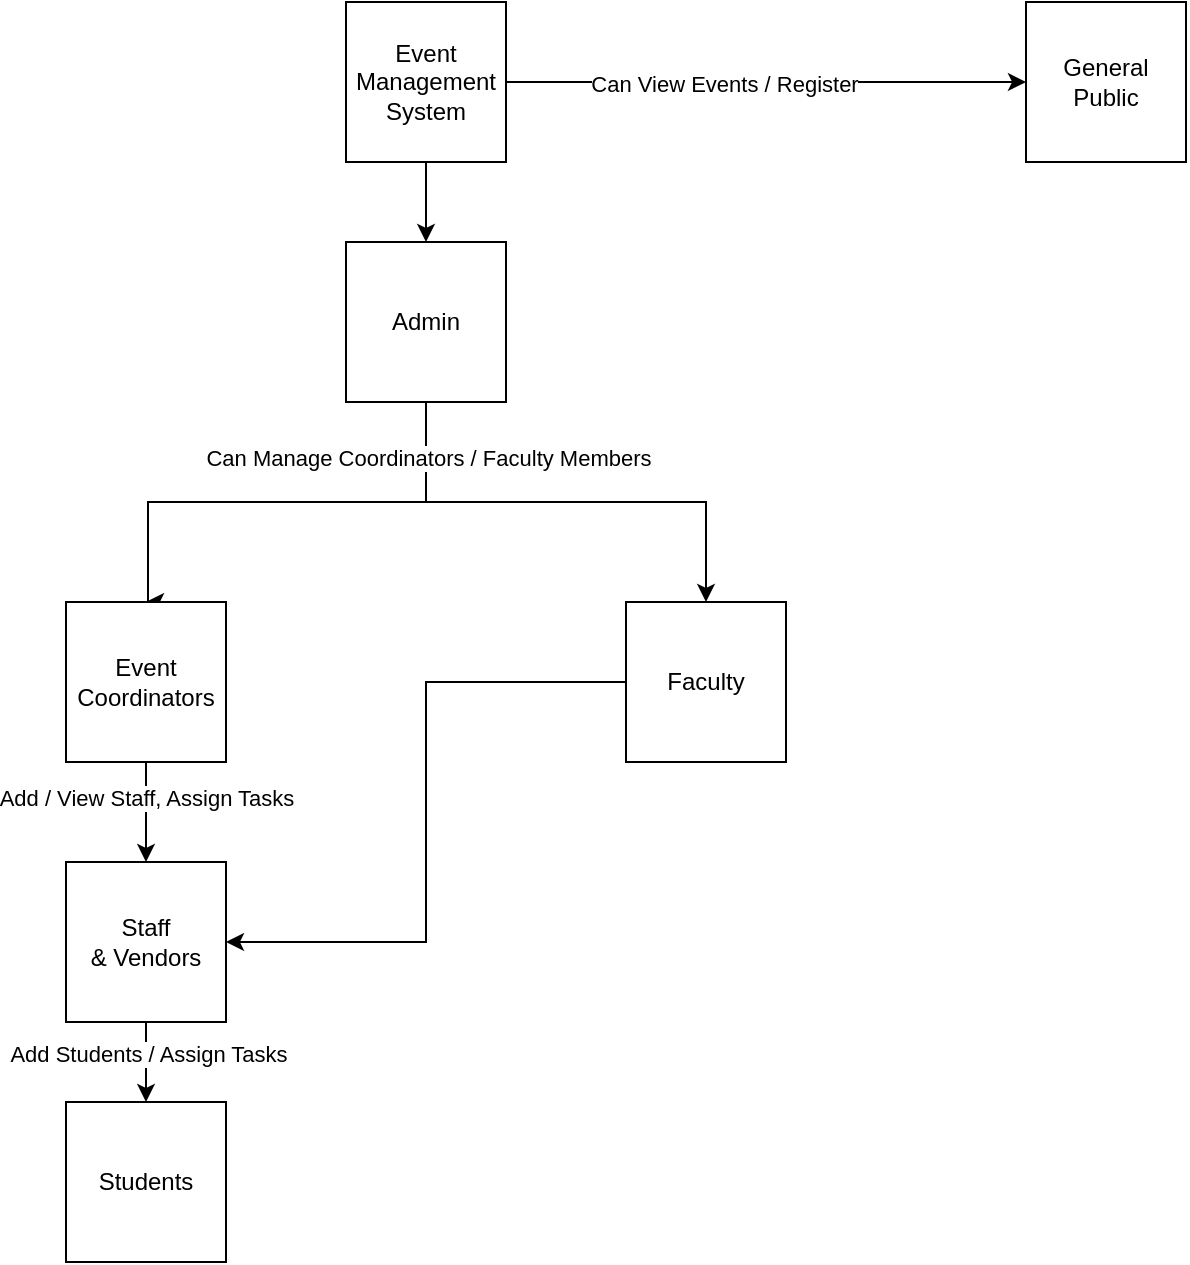 <mxfile version="23.1.4" type="github">
  <diagram name="Page-1" id="mxeEaV4emvxGSS3DbPl-">
    <mxGraphModel dx="918" dy="492" grid="1" gridSize="10" guides="1" tooltips="1" connect="1" arrows="1" fold="1" page="1" pageScale="1" pageWidth="827" pageHeight="1169" math="0" shadow="0">
      <root>
        <mxCell id="0" />
        <mxCell id="1" parent="0" />
        <mxCell id="FOB3c_veXwHD5zKrci4t-3" style="edgeStyle=orthogonalEdgeStyle;rounded=0;orthogonalLoop=1;jettySize=auto;html=1;" edge="1" parent="1" source="FOB3c_veXwHD5zKrci4t-1">
          <mxGeometry relative="1" as="geometry">
            <mxPoint x="420" y="160" as="targetPoint" />
          </mxGeometry>
        </mxCell>
        <mxCell id="FOB3c_veXwHD5zKrci4t-14" style="edgeStyle=orthogonalEdgeStyle;rounded=0;orthogonalLoop=1;jettySize=auto;html=1;" edge="1" parent="1" source="FOB3c_veXwHD5zKrci4t-1" target="FOB3c_veXwHD5zKrci4t-15">
          <mxGeometry relative="1" as="geometry">
            <mxPoint x="530" y="80" as="targetPoint" />
          </mxGeometry>
        </mxCell>
        <mxCell id="FOB3c_veXwHD5zKrci4t-17" value="Can View Events / Register" style="edgeLabel;html=1;align=center;verticalAlign=middle;resizable=0;points=[];" vertex="1" connectable="0" parent="FOB3c_veXwHD5zKrci4t-14">
          <mxGeometry x="-0.167" y="-1" relative="1" as="geometry">
            <mxPoint as="offset" />
          </mxGeometry>
        </mxCell>
        <mxCell id="FOB3c_veXwHD5zKrci4t-1" value="Event Management System" style="whiteSpace=wrap;html=1;aspect=fixed;" vertex="1" parent="1">
          <mxGeometry x="380" y="40" width="80" height="80" as="geometry" />
        </mxCell>
        <mxCell id="FOB3c_veXwHD5zKrci4t-5" style="edgeStyle=orthogonalEdgeStyle;rounded=0;orthogonalLoop=1;jettySize=auto;html=1;" edge="1" parent="1" source="FOB3c_veXwHD5zKrci4t-4">
          <mxGeometry relative="1" as="geometry">
            <mxPoint x="280" y="340" as="targetPoint" />
            <Array as="points">
              <mxPoint x="420" y="290" />
              <mxPoint x="281" y="290" />
              <mxPoint x="281" y="340" />
            </Array>
          </mxGeometry>
        </mxCell>
        <mxCell id="FOB3c_veXwHD5zKrci4t-9" style="edgeStyle=orthogonalEdgeStyle;rounded=0;orthogonalLoop=1;jettySize=auto;html=1;entryX=0.5;entryY=0;entryDx=0;entryDy=0;" edge="1" parent="1" source="FOB3c_veXwHD5zKrci4t-4" target="FOB3c_veXwHD5zKrci4t-8">
          <mxGeometry relative="1" as="geometry">
            <Array as="points">
              <mxPoint x="420" y="290" />
              <mxPoint x="560" y="290" />
            </Array>
          </mxGeometry>
        </mxCell>
        <mxCell id="FOB3c_veXwHD5zKrci4t-18" value="Can Manage Coordinators / Faculty Members" style="edgeLabel;html=1;align=center;verticalAlign=middle;resizable=0;points=[];" vertex="1" connectable="0" parent="FOB3c_veXwHD5zKrci4t-9">
          <mxGeometry x="-0.772" y="1" relative="1" as="geometry">
            <mxPoint as="offset" />
          </mxGeometry>
        </mxCell>
        <mxCell id="FOB3c_veXwHD5zKrci4t-4" value="Admin" style="whiteSpace=wrap;html=1;aspect=fixed;" vertex="1" parent="1">
          <mxGeometry x="380" y="160" width="80" height="80" as="geometry" />
        </mxCell>
        <mxCell id="FOB3c_veXwHD5zKrci4t-10" style="edgeStyle=orthogonalEdgeStyle;rounded=0;orthogonalLoop=1;jettySize=auto;html=1;exitX=0.5;exitY=1;exitDx=0;exitDy=0;" edge="1" parent="1" source="FOB3c_veXwHD5zKrci4t-6" target="FOB3c_veXwHD5zKrci4t-11">
          <mxGeometry relative="1" as="geometry">
            <mxPoint x="280" y="470" as="targetPoint" />
          </mxGeometry>
        </mxCell>
        <mxCell id="FOB3c_veXwHD5zKrci4t-19" value="Add / View Staff, Assign Tasks" style="edgeLabel;html=1;align=center;verticalAlign=middle;resizable=0;points=[];" vertex="1" connectable="0" parent="FOB3c_veXwHD5zKrci4t-10">
          <mxGeometry x="-0.281" relative="1" as="geometry">
            <mxPoint as="offset" />
          </mxGeometry>
        </mxCell>
        <mxCell id="FOB3c_veXwHD5zKrci4t-6" value="Event Coordinators" style="whiteSpace=wrap;html=1;aspect=fixed;" vertex="1" parent="1">
          <mxGeometry x="240" y="340" width="80" height="80" as="geometry" />
        </mxCell>
        <mxCell id="FOB3c_veXwHD5zKrci4t-16" style="edgeStyle=orthogonalEdgeStyle;rounded=0;orthogonalLoop=1;jettySize=auto;html=1;entryX=1;entryY=0.5;entryDx=0;entryDy=0;" edge="1" parent="1" source="FOB3c_veXwHD5zKrci4t-8" target="FOB3c_veXwHD5zKrci4t-11">
          <mxGeometry relative="1" as="geometry" />
        </mxCell>
        <mxCell id="FOB3c_veXwHD5zKrci4t-8" value="Faculty" style="whiteSpace=wrap;html=1;aspect=fixed;" vertex="1" parent="1">
          <mxGeometry x="520" y="340" width="80" height="80" as="geometry" />
        </mxCell>
        <mxCell id="FOB3c_veXwHD5zKrci4t-12" style="edgeStyle=orthogonalEdgeStyle;rounded=0;orthogonalLoop=1;jettySize=auto;html=1;" edge="1" parent="1" source="FOB3c_veXwHD5zKrci4t-11" target="FOB3c_veXwHD5zKrci4t-13">
          <mxGeometry relative="1" as="geometry">
            <mxPoint x="280" y="590" as="targetPoint" />
          </mxGeometry>
        </mxCell>
        <mxCell id="FOB3c_veXwHD5zKrci4t-20" value="Add Students / Assign Tasks" style="edgeLabel;html=1;align=center;verticalAlign=middle;resizable=0;points=[];" vertex="1" connectable="0" parent="FOB3c_veXwHD5zKrci4t-12">
          <mxGeometry x="-0.229" y="1" relative="1" as="geometry">
            <mxPoint as="offset" />
          </mxGeometry>
        </mxCell>
        <mxCell id="FOB3c_veXwHD5zKrci4t-11" value="Staff &lt;br&gt;&amp;amp; Vendors" style="whiteSpace=wrap;html=1;aspect=fixed;" vertex="1" parent="1">
          <mxGeometry x="240" y="470" width="80" height="80" as="geometry" />
        </mxCell>
        <mxCell id="FOB3c_veXwHD5zKrci4t-13" value="Students" style="whiteSpace=wrap;html=1;aspect=fixed;" vertex="1" parent="1">
          <mxGeometry x="240" y="590" width="80" height="80" as="geometry" />
        </mxCell>
        <mxCell id="FOB3c_veXwHD5zKrci4t-15" value="General &lt;br&gt;Public" style="whiteSpace=wrap;html=1;aspect=fixed;" vertex="1" parent="1">
          <mxGeometry x="720" y="40" width="80" height="80" as="geometry" />
        </mxCell>
      </root>
    </mxGraphModel>
  </diagram>
</mxfile>
